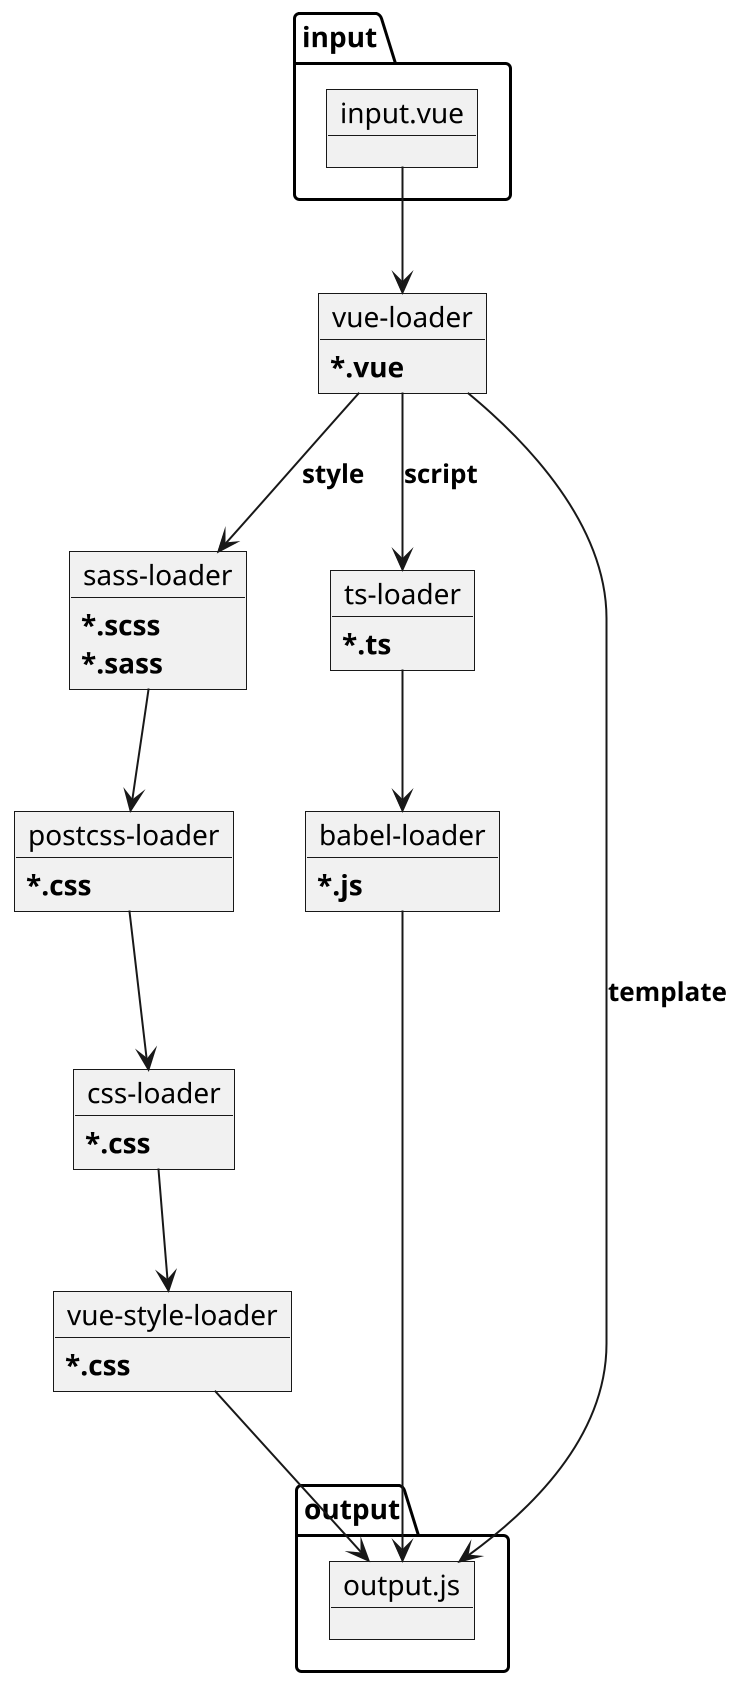 @startuml
scale 2
'left to right direction
'skinparam Linetype ortho

object input.vue

object "vue-loader" as vueloader{
    ***.vue**
}

input.vue --> vueloader

object "sass-loader" as sassloader{
    ***.scss** 
    ***.sass**
}

object "postcss-loader" as postloader{
    ***.css** 
}

object "css-loader" as cssloader{
    ***.css** 
}

object "vue-style-loader" as vuestyleloader{
    ***.css**
}
object "ts-loader" as tsloader {
    ***.ts**
}
object "babel-loader" as babelloader{
    ***.js**
}
vueloader --> sassloader : **style**
sassloader --> postloader
postloader --> cssloader
cssloader --> vuestyleloader
object output.js

vuestyleloader --> output.js

vueloader --> tsloader : **script**
tsloader --> babelloader
babelloader ----> output.js

vueloader ---> output.js : **template**

@enduml
